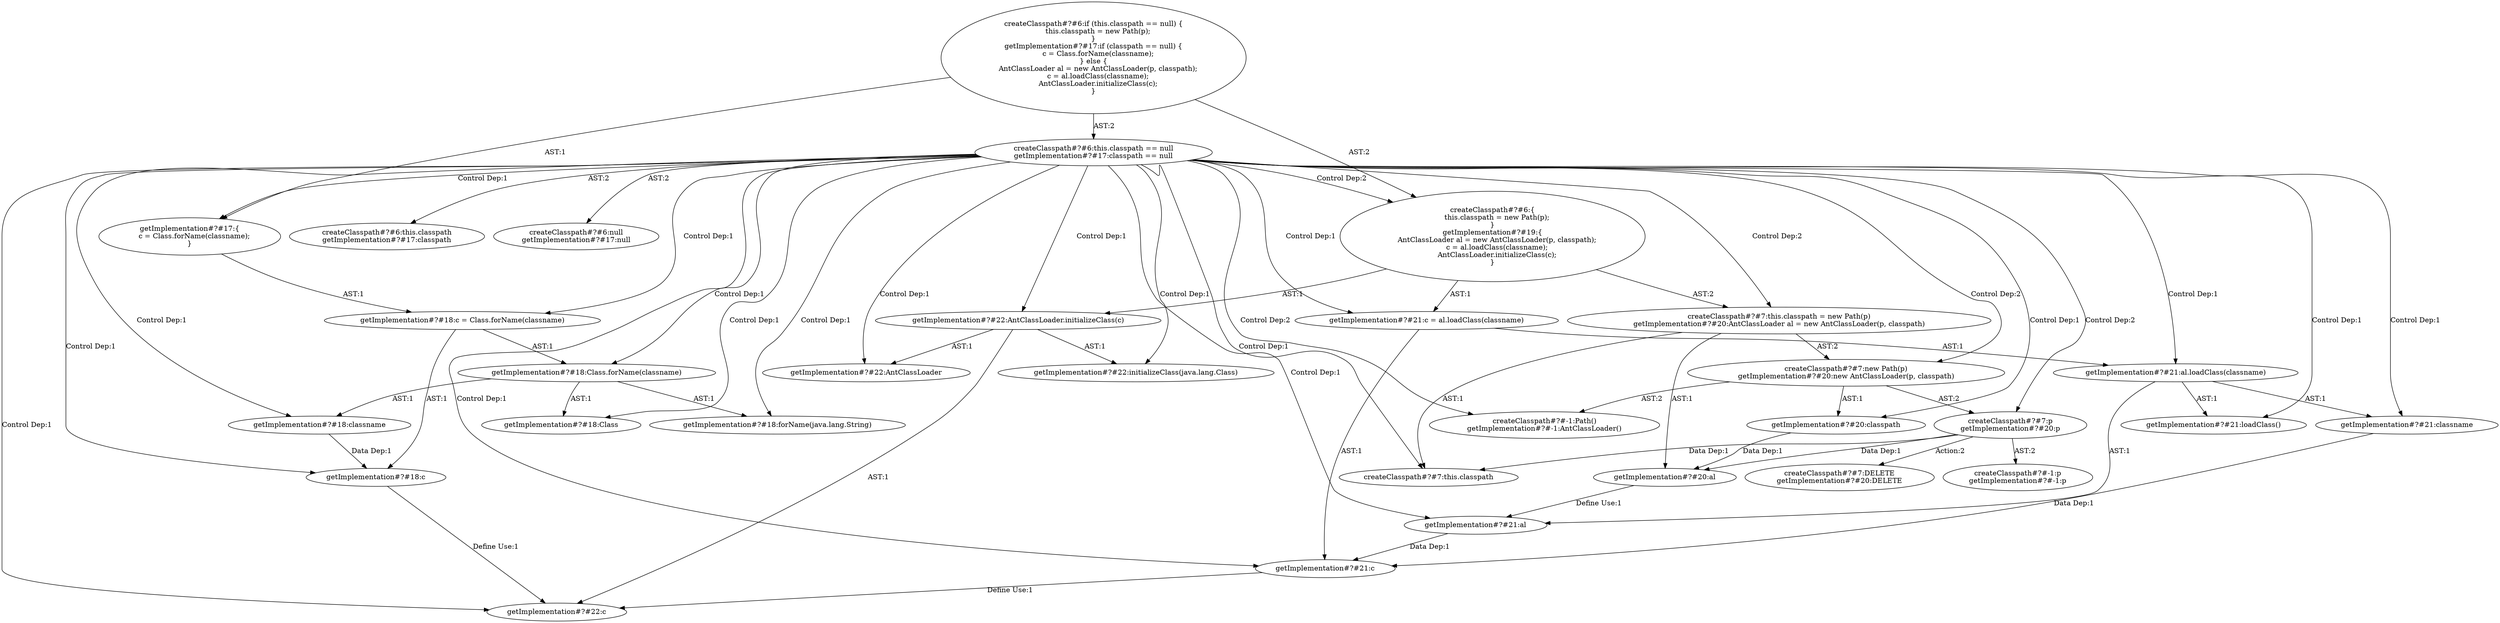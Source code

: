 digraph "Pattern" {
0 [label="createClasspath#?#7:DELETE
getImplementation#?#20:DELETE" shape=ellipse]
1 [label="createClasspath#?#7:p
getImplementation#?#20:p" shape=ellipse]
2 [label="createClasspath#?#6:this.classpath == null
getImplementation#?#17:classpath == null" shape=ellipse]
3 [label="createClasspath#?#6:if (this.classpath == null) \{
    this.classpath = new Path(p);
\}
getImplementation#?#17:if (classpath == null) \{
    c = Class.forName(classname);
\} else \{
    AntClassLoader al = new AntClassLoader(p, classpath);
    c = al.loadClass(classname);
    AntClassLoader.initializeClass(c);
\}" shape=ellipse]
4 [label="createClasspath#?#6:this.classpath
getImplementation#?#17:classpath" shape=ellipse]
5 [label="createClasspath#?#6:null
getImplementation#?#17:null" shape=ellipse]
6 [label="createClasspath#?#6:\{
    this.classpath = new Path(p);
\}
getImplementation#?#19:\{
    AntClassLoader al = new AntClassLoader(p, classpath);
    c = al.loadClass(classname);
    AntClassLoader.initializeClass(c);
\}" shape=ellipse]
7 [label="createClasspath#?#7:this.classpath = new Path(p)
getImplementation#?#20:AntClassLoader al = new AntClassLoader(p, classpath)" shape=ellipse]
8 [label="createClasspath#?#7:this.classpath" shape=ellipse]
9 [label="createClasspath#?#7:new Path(p)
getImplementation#?#20:new AntClassLoader(p, classpath)" shape=ellipse]
10 [label="createClasspath#?#-1:Path()
getImplementation#?#-1:AntClassLoader()" shape=ellipse]
11 [label="createClasspath#?#-1:p
getImplementation#?#-1:p" shape=ellipse]
12 [label="getImplementation#?#17:\{
    c = Class.forName(classname);
\}" shape=ellipse]
13 [label="getImplementation#?#18:c" shape=ellipse]
14 [label="getImplementation#?#21:c = al.loadClass(classname)" shape=ellipse]
15 [label="getImplementation#?#22:AntClassLoader.initializeClass(c)" shape=ellipse]
16 [label="getImplementation#?#22:c" shape=ellipse]
17 [label="getImplementation#?#22:AntClassLoader" shape=ellipse]
18 [label="getImplementation#?#18:forName(java.lang.String)" shape=ellipse]
19 [label="getImplementation#?#21:loadClass()" shape=ellipse]
20 [label="getImplementation#?#21:c" shape=ellipse]
21 [label="getImplementation#?#18:Class.forName(classname)" shape=ellipse]
22 [label="getImplementation#?#22:initializeClass(java.lang.Class)" shape=ellipse]
23 [label="getImplementation#?#21:classname" shape=ellipse]
24 [label="getImplementation#?#20:al" shape=ellipse]
25 [label="getImplementation#?#18:c = Class.forName(classname)" shape=ellipse]
26 [label="getImplementation#?#21:al.loadClass(classname)" shape=ellipse]
27 [label="getImplementation#?#18:Class" shape=ellipse]
28 [label="getImplementation#?#20:classpath" shape=ellipse]
29 [label="getImplementation#?#18:classname" shape=ellipse]
30 [label="getImplementation#?#21:al" shape=ellipse]
1 -> 0 [label="Action:2"];
1 -> 11 [label="AST:2"];
1 -> 8 [label="Data Dep:1"];
1 -> 24 [label="Data Dep:1"];
2 -> 1 [label="Control Dep:2"];
2 -> 4 [label="AST:2"];
2 -> 5 [label="AST:2"];
2 -> 6 [label="Control Dep:2"];
2 -> 7 [label="Control Dep:2"];
2 -> 8 [label="Control Dep:1"];
2 -> 9 [label="Control Dep:2"];
2 -> 10 [label="Control Dep:2"];
2 -> 12 [label="Control Dep:1"];
2 -> 13 [label="Control Dep:1"];
2 -> 14 [label="Control Dep:1"];
2 -> 15 [label="Control Dep:1"];
2 -> 16 [label="Control Dep:1"];
2 -> 17 [label="Control Dep:1"];
2 -> 18 [label="Control Dep:1"];
2 -> 19 [label="Control Dep:1"];
2 -> 20 [label="Control Dep:1"];
2 -> 21 [label="Control Dep:1"];
2 -> 22 [label="Control Dep:1"];
2 -> 23 [label="Control Dep:1"];
2 -> 25 [label="Control Dep:1"];
2 -> 26 [label="Control Dep:1"];
2 -> 27 [label="Control Dep:1"];
2 -> 28 [label="Control Dep:1"];
2 -> 29 [label="Control Dep:1"];
2 -> 30 [label="Control Dep:1"];
3 -> 2 [label="AST:2"];
3 -> 6 [label="AST:2"];
3 -> 12 [label="AST:1"];
6 -> 7 [label="AST:2"];
6 -> 14 [label="AST:1"];
6 -> 15 [label="AST:1"];
7 -> 8 [label="AST:1"];
7 -> 9 [label="AST:2"];
7 -> 24 [label="AST:1"];
9 -> 1 [label="AST:2"];
9 -> 10 [label="AST:2"];
9 -> 28 [label="AST:1"];
12 -> 25 [label="AST:1"];
13 -> 16 [label="Define Use:1"];
14 -> 20 [label="AST:1"];
14 -> 26 [label="AST:1"];
15 -> 17 [label="AST:1"];
15 -> 22 [label="AST:1"];
15 -> 16 [label="AST:1"];
20 -> 16 [label="Define Use:1"];
21 -> 18 [label="AST:1"];
21 -> 27 [label="AST:1"];
21 -> 29 [label="AST:1"];
23 -> 20 [label="Data Dep:1"];
24 -> 30 [label="Define Use:1"];
25 -> 13 [label="AST:1"];
25 -> 21 [label="AST:1"];
26 -> 19 [label="AST:1"];
26 -> 23 [label="AST:1"];
26 -> 30 [label="AST:1"];
28 -> 24 [label="Data Dep:1"];
29 -> 13 [label="Data Dep:1"];
30 -> 20 [label="Data Dep:1"];
}